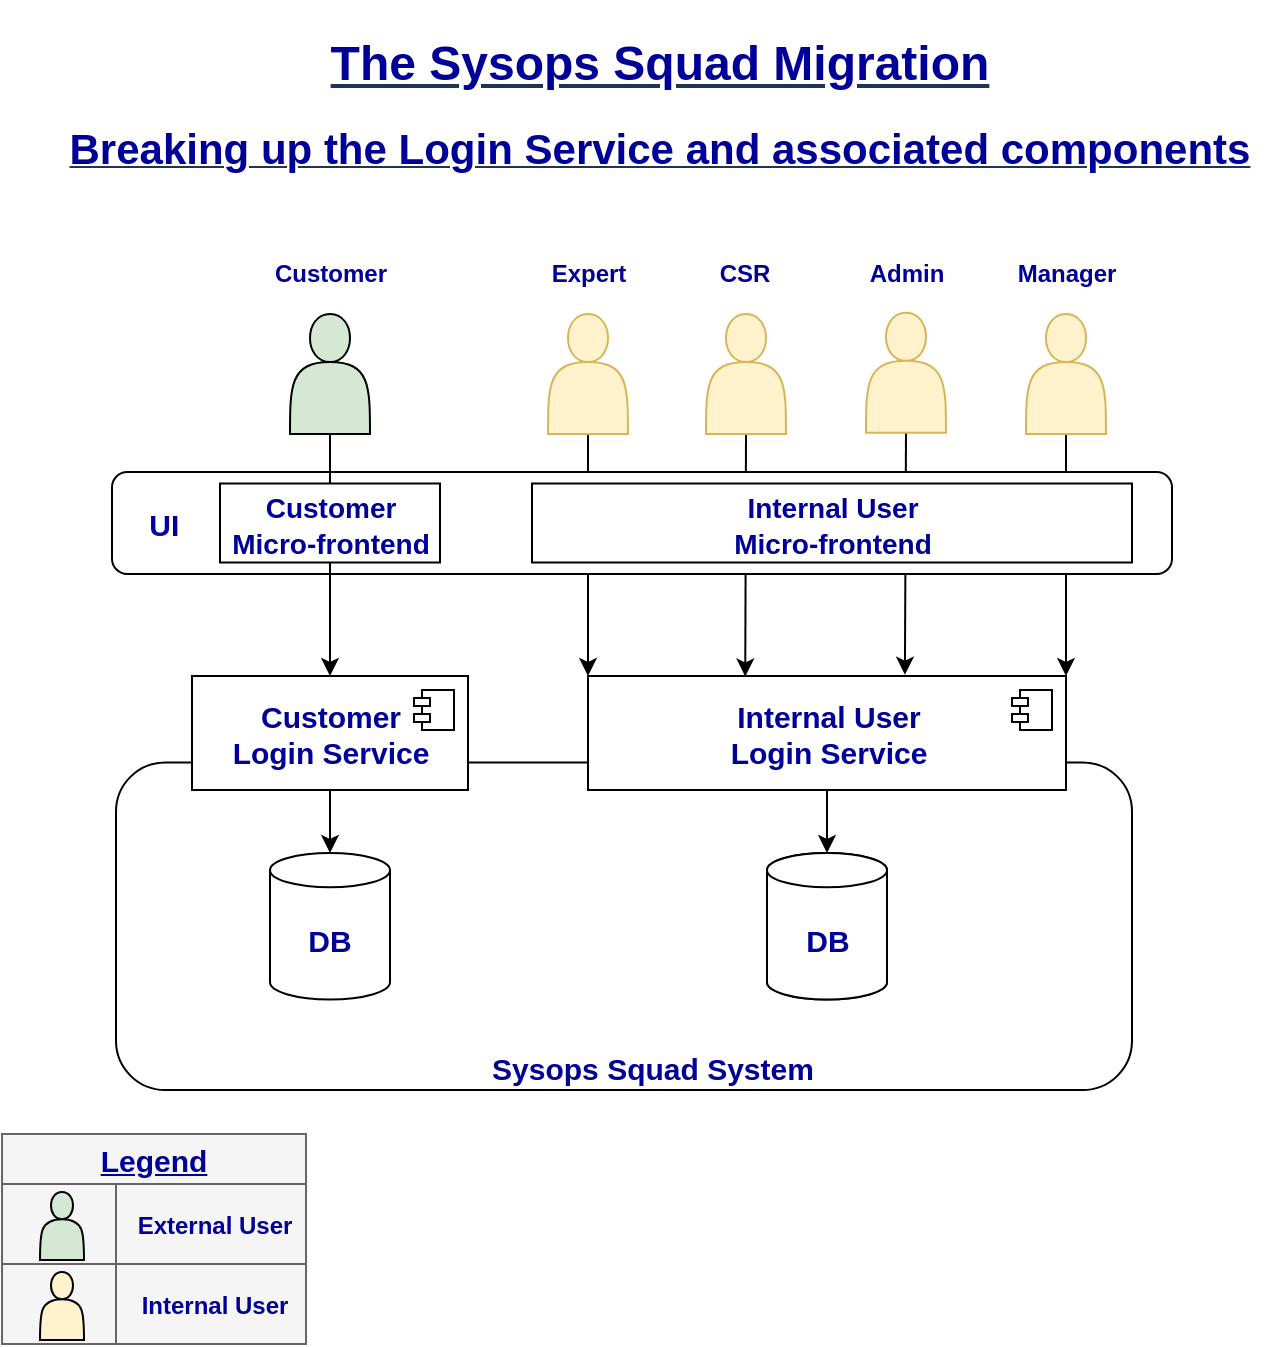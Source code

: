 <mxfile version="14.6.11" type="device"><diagram id="lsAUmwCppjHDg1kshsfG" name="Page-1"><mxGraphModel dx="1038" dy="491" grid="0" gridSize="10" guides="1" tooltips="1" connect="1" arrows="1" fold="1" page="1" pageScale="1" pageWidth="827" pageHeight="1169" math="0" shadow="0"><root><mxCell id="0"/><mxCell id="1" parent="0"/><mxCell id="jJ4ZIqqJhzT-4SxRmEGP-92" value="" style="endArrow=classic;html=1;fontSize=15;fontColor=#000099;exitX=0.5;exitY=1;exitDx=0;exitDy=0;entryX=0.5;entryY=0;entryDx=0;entryDy=0;entryPerimeter=0;" edge="1" parent="1" target="jJ4ZIqqJhzT-4SxRmEGP-91"><mxGeometry x="333.5" y="319.4" width="50" height="50" as="geometry"><mxPoint x="497.5" y="428" as="sourcePoint"/><mxPoint x="656.5" y="453" as="targetPoint"/></mxGeometry></mxCell><mxCell id="jJ4ZIqqJhzT-4SxRmEGP-13" style="rounded=0;orthogonalLoop=1;jettySize=auto;html=1;exitX=0.5;exitY=1;exitDx=0;exitDy=0;entryX=0.663;entryY=-0.011;entryDx=0;entryDy=0;entryPerimeter=0;" edge="1" parent="1" source="jJ4ZIqqJhzT-4SxRmEGP-14" target="jJ4ZIqqJhzT-4SxRmEGP-89"><mxGeometry x="-265" y="-114.75" as="geometry"><mxPoint x="139" y="93.25" as="targetPoint"/></mxGeometry></mxCell><mxCell id="jJ4ZIqqJhzT-4SxRmEGP-6" style="rounded=0;orthogonalLoop=1;jettySize=auto;html=1;exitX=0.5;exitY=1;exitDx=0;exitDy=0;entryX=0;entryY=0;entryDx=0;entryDy=0;" edge="1" parent="1" source="jJ4ZIqqJhzT-4SxRmEGP-7" target="jJ4ZIqqJhzT-4SxRmEGP-89"><mxGeometry x="-309" y="45.25" as="geometry"><mxPoint x="13" y="46.325" as="targetPoint"/></mxGeometry></mxCell><mxCell id="jJ4ZIqqJhzT-4SxRmEGP-8" style="rounded=0;orthogonalLoop=1;jettySize=auto;html=1;exitX=0.5;exitY=1;exitDx=0;exitDy=0;entryX=0.329;entryY=0.004;entryDx=0;entryDy=0;entryPerimeter=0;" edge="1" parent="1" source="jJ4ZIqqJhzT-4SxRmEGP-9" target="jJ4ZIqqJhzT-4SxRmEGP-89"><mxGeometry x="-309" y="45.25" as="geometry"><mxPoint x="59" y="44.65" as="targetPoint"/></mxGeometry></mxCell><mxCell id="jJ4ZIqqJhzT-4SxRmEGP-20" style="rounded=0;orthogonalLoop=1;jettySize=auto;html=1;exitX=0.5;exitY=1;exitDx=0;exitDy=0;entryX=1;entryY=0;entryDx=0;entryDy=0;" edge="1" parent="1" source="jJ4ZIqqJhzT-4SxRmEGP-21" target="jJ4ZIqqJhzT-4SxRmEGP-89"><mxGeometry x="-309" y="45.25" as="geometry"><mxPoint x="191" y="95.25" as="targetPoint"/></mxGeometry></mxCell><mxCell id="jJ4ZIqqJhzT-4SxRmEGP-67" value="" style="group" vertex="1" connectable="0" parent="1"><mxGeometry x="436" y="160" width="41" height="90" as="geometry"/></mxCell><mxCell id="jJ4ZIqqJhzT-4SxRmEGP-9" value="" style="shape=actor;whiteSpace=wrap;html=1;fillColor=#fff2cc;strokeColor=#d6b656;" vertex="1" parent="jJ4ZIqqJhzT-4SxRmEGP-67"><mxGeometry x="1" y="30" width="40" height="60" as="geometry"/></mxCell><mxCell id="jJ4ZIqqJhzT-4SxRmEGP-12" value="CSR" style="text;html=1;resizable=0;autosize=1;align=center;verticalAlign=middle;points=[];fillColor=none;strokeColor=none;rounded=0;fontStyle=1;fontColor=#000099;" vertex="1" parent="jJ4ZIqqJhzT-4SxRmEGP-67"><mxGeometry width="40" height="20" as="geometry"/></mxCell><mxCell id="jJ4ZIqqJhzT-4SxRmEGP-68" value="" style="group" vertex="1" connectable="0" parent="1"><mxGeometry x="512" y="160" width="50" height="89.4" as="geometry"/></mxCell><mxCell id="jJ4ZIqqJhzT-4SxRmEGP-14" value="" style="shape=actor;whiteSpace=wrap;html=1;fillColor=#fff2cc;strokeColor=#d6b656;" vertex="1" parent="jJ4ZIqqJhzT-4SxRmEGP-68"><mxGeometry x="5" y="29.4" width="40" height="60" as="geometry"/></mxCell><mxCell id="jJ4ZIqqJhzT-4SxRmEGP-15" value="Admin" style="text;html=1;resizable=0;autosize=1;align=center;verticalAlign=middle;points=[];fillColor=none;strokeColor=none;rounded=0;fontStyle=1;fontColor=#000099;" vertex="1" parent="jJ4ZIqqJhzT-4SxRmEGP-68"><mxGeometry width="50" height="20" as="geometry"/></mxCell><mxCell id="jJ4ZIqqJhzT-4SxRmEGP-69" value="" style="group" vertex="1" connectable="0" parent="1"><mxGeometry x="582" y="160" width="70" height="90" as="geometry"/></mxCell><mxCell id="jJ4ZIqqJhzT-4SxRmEGP-21" value="" style="shape=actor;whiteSpace=wrap;html=1;fillColor=#fff2cc;strokeColor=#d6b656;" vertex="1" parent="jJ4ZIqqJhzT-4SxRmEGP-69"><mxGeometry x="15" y="30" width="40" height="60" as="geometry"/></mxCell><mxCell id="jJ4ZIqqJhzT-4SxRmEGP-22" value="Manager" style="text;html=1;resizable=0;autosize=1;align=center;verticalAlign=middle;points=[];fillColor=none;strokeColor=none;rounded=0;fontStyle=1;fontColor=#000099;" vertex="1" parent="jJ4ZIqqJhzT-4SxRmEGP-69"><mxGeometry width="70" height="20" as="geometry"/></mxCell><mxCell id="jJ4ZIqqJhzT-4SxRmEGP-97" value="" style="group" vertex="1" connectable="0" parent="1"><mxGeometry x="350" y="274.75" width="300" height="258.021" as="geometry"/></mxCell><mxCell id="jJ4ZIqqJhzT-4SxRmEGP-89" value="Internal User&lt;br&gt;Login Service" style="html=1;dropTarget=0;labelBackgroundColor=none;fontSize=15;fontColor=#000099;fillColor=#ffffff;align=center;fontStyle=1;" vertex="1" parent="jJ4ZIqqJhzT-4SxRmEGP-97"><mxGeometry x="28" y="96.25" width="239" height="57" as="geometry"/></mxCell><mxCell id="jJ4ZIqqJhzT-4SxRmEGP-90" value="" style="shape=module;jettyWidth=8;jettyHeight=4;" vertex="1" parent="jJ4ZIqqJhzT-4SxRmEGP-89"><mxGeometry x="1" width="20" height="20" relative="1" as="geometry"><mxPoint x="-27" y="7" as="offset"/></mxGeometry></mxCell><mxCell id="jJ4ZIqqJhzT-4SxRmEGP-91" value="&lt;b&gt;DB&lt;/b&gt;" style="shape=cylinder3;whiteSpace=wrap;html=1;boundedLbl=1;backgroundOutline=1;size=8.6;labelBackgroundColor=none;fontSize=15;fontColor=#000099;strokeColor=#000000;fillColor=#ffffff;align=center;" vertex="1" parent="jJ4ZIqqJhzT-4SxRmEGP-97"><mxGeometry x="117.5" y="184.734" width="60" height="73.287" as="geometry"/></mxCell><mxCell id="jJ4ZIqqJhzT-4SxRmEGP-95" value="&lt;b style=&quot;font-size: 14px&quot;&gt;Internal User&lt;br&gt;Micro-frontend&lt;/b&gt;" style="html=1;labelBackgroundColor=none;fontSize=15;fontColor=#000099;strokeColor=#000000;fillColor=#ffffff;align=center;" vertex="1" parent="jJ4ZIqqJhzT-4SxRmEGP-97"><mxGeometry width="300" height="39.5" as="geometry"/></mxCell><mxCell id="jJ4ZIqqJhzT-4SxRmEGP-107" value="" style="group" vertex="1" connectable="0" parent="1"><mxGeometry x="85" y="40" width="639" height="665" as="geometry"/></mxCell><mxCell id="jJ4ZIqqJhzT-4SxRmEGP-19" value="&lt;h1&gt;&lt;b style=&quot;color: rgb(0 , 0 , 153)&quot;&gt;&lt;font style=&quot;font-size: 24px&quot;&gt;The Sysops Squad Migration&lt;/font&gt;&lt;/b&gt;&lt;/h1&gt;&lt;h3&gt;&lt;font color=&quot;#000099&quot; size=&quot;1&quot;&gt;&lt;b style=&quot;font-size: 21px&quot;&gt;&lt;span&gt;Breaking up the Login Service and associated components&lt;/span&gt;&lt;/b&gt;&lt;/font&gt;&lt;/h3&gt;" style="text;html=1;strokeColor=none;fillColor=none;align=center;verticalAlign=middle;whiteSpace=wrap;rounded=0;fontColor=#1D3557;fontStyle=4" vertex="1" parent="jJ4ZIqqJhzT-4SxRmEGP-107"><mxGeometry x="19" width="620" height="87" as="geometry"/></mxCell><mxCell id="jJ4ZIqqJhzT-4SxRmEGP-72" value="" style="group" vertex="1" connectable="0" parent="jJ4ZIqqJhzT-4SxRmEGP-107"><mxGeometry y="560" width="152" height="105" as="geometry"/></mxCell><mxCell id="jJ4ZIqqJhzT-4SxRmEGP-50" value="" style="shape=table;html=1;whiteSpace=wrap;startSize=0;container=1;collapsible=0;childLayout=tableLayout;fillColor=#f5f5f5;strokeColor=#666666;fontColor=#333333;" vertex="1" parent="jJ4ZIqqJhzT-4SxRmEGP-72"><mxGeometry y="25" width="152" height="80" as="geometry"/></mxCell><mxCell id="jJ4ZIqqJhzT-4SxRmEGP-51" value="" style="shape=partialRectangle;html=1;whiteSpace=wrap;collapsible=0;dropTarget=0;pointerEvents=0;fillColor=none;top=0;left=0;bottom=0;right=0;points=[[0,0.5],[1,0.5]];portConstraint=eastwest;" vertex="1" parent="jJ4ZIqqJhzT-4SxRmEGP-50"><mxGeometry width="152" height="40" as="geometry"/></mxCell><mxCell id="jJ4ZIqqJhzT-4SxRmEGP-52" value="" style="shape=partialRectangle;html=1;whiteSpace=wrap;connectable=0;overflow=hidden;fillColor=none;top=0;left=0;bottom=0;right=0;" vertex="1" parent="jJ4ZIqqJhzT-4SxRmEGP-51"><mxGeometry width="57" height="40" as="geometry"/></mxCell><mxCell id="jJ4ZIqqJhzT-4SxRmEGP-53" value="" style="shape=partialRectangle;html=1;whiteSpace=wrap;connectable=0;overflow=hidden;fillColor=none;top=0;left=0;bottom=0;right=0;" vertex="1" parent="jJ4ZIqqJhzT-4SxRmEGP-51"><mxGeometry x="57" width="95" height="40" as="geometry"/></mxCell><mxCell id="jJ4ZIqqJhzT-4SxRmEGP-54" value="" style="shape=partialRectangle;html=1;whiteSpace=wrap;collapsible=0;dropTarget=0;pointerEvents=0;fillColor=none;top=0;left=0;bottom=0;right=0;points=[[0,0.5],[1,0.5]];portConstraint=eastwest;" vertex="1" parent="jJ4ZIqqJhzT-4SxRmEGP-50"><mxGeometry y="40" width="152" height="40" as="geometry"/></mxCell><mxCell id="jJ4ZIqqJhzT-4SxRmEGP-55" value="" style="shape=partialRectangle;html=1;whiteSpace=wrap;connectable=0;overflow=hidden;fillColor=none;top=0;left=0;bottom=0;right=0;" vertex="1" parent="jJ4ZIqqJhzT-4SxRmEGP-54"><mxGeometry width="57" height="40" as="geometry"/></mxCell><mxCell id="jJ4ZIqqJhzT-4SxRmEGP-56" value="" style="shape=partialRectangle;html=1;whiteSpace=wrap;connectable=0;overflow=hidden;fillColor=none;top=0;left=0;bottom=0;right=0;" vertex="1" parent="jJ4ZIqqJhzT-4SxRmEGP-54"><mxGeometry x="57" width="95" height="40" as="geometry"/></mxCell><mxCell id="jJ4ZIqqJhzT-4SxRmEGP-29" value="" style="shape=actor;whiteSpace=wrap;html=1;labelBackgroundColor=none;fillColor=#D5E8D4;" vertex="1" parent="jJ4ZIqqJhzT-4SxRmEGP-72"><mxGeometry x="19" y="29" width="22" height="34" as="geometry"/></mxCell><mxCell id="jJ4ZIqqJhzT-4SxRmEGP-30" value="External User" style="text;html=1;resizable=0;autosize=1;align=center;verticalAlign=middle;points=[];fillColor=none;strokeColor=none;rounded=0;fontStyle=1;fontColor=#000099;" vertex="1" parent="jJ4ZIqqJhzT-4SxRmEGP-72"><mxGeometry x="62" y="37" width="88" height="18" as="geometry"/></mxCell><mxCell id="jJ4ZIqqJhzT-4SxRmEGP-57" value="" style="shape=actor;whiteSpace=wrap;html=1;labelBackgroundColor=none;fillColor=#FFF2CC;" vertex="1" parent="jJ4ZIqqJhzT-4SxRmEGP-72"><mxGeometry x="19" y="69" width="22" height="34" as="geometry"/></mxCell><mxCell id="jJ4ZIqqJhzT-4SxRmEGP-58" value="Internal User" style="text;html=1;resizable=0;autosize=1;align=center;verticalAlign=middle;points=[];fillColor=none;strokeColor=none;rounded=0;fontStyle=1;fontColor=#000099;" vertex="1" parent="jJ4ZIqqJhzT-4SxRmEGP-72"><mxGeometry x="64" y="77" width="84" height="18" as="geometry"/></mxCell><mxCell id="jJ4ZIqqJhzT-4SxRmEGP-59" value="" style="rounded=0;whiteSpace=wrap;html=1;labelBackgroundColor=none;fontSize=14;fontColor=#333333;fillColor=#f5f5f5;strokeColor=#666666;" vertex="1" parent="jJ4ZIqqJhzT-4SxRmEGP-72"><mxGeometry width="152" height="25" as="geometry"/></mxCell><mxCell id="jJ4ZIqqJhzT-4SxRmEGP-63" value="Legend" style="text;html=1;strokeColor=none;fillColor=none;align=center;verticalAlign=middle;whiteSpace=wrap;rounded=0;labelBackgroundColor=none;fontSize=15;fontColor=#000099;fontStyle=5" vertex="1" parent="jJ4ZIqqJhzT-4SxRmEGP-72"><mxGeometry x="51" y="2.5" width="50" height="20" as="geometry"/></mxCell><mxCell id="jJ4ZIqqJhzT-4SxRmEGP-106" value="" style="group" vertex="1" connectable="0" parent="jJ4ZIqqJhzT-4SxRmEGP-107"><mxGeometry x="55" y="120" width="530" height="418" as="geometry"/></mxCell><object label="&lt;span style=&quot;color: rgb(0 , 0 , 153) ; font-weight: 700&quot;&gt;&lt;font style=&quot;font-size: 15px&quot;&gt;&amp;nbsp; &amp;nbsp; UI&lt;/font&gt;&lt;/span&gt;" id="jJ4ZIqqJhzT-4SxRmEGP-70"><mxCell style="whiteSpace=wrap;html=1;rounded=1;align=left;" vertex="1" parent="jJ4ZIqqJhzT-4SxRmEGP-106"><mxGeometry y="109" width="530" height="51" as="geometry"/></mxCell></object><mxCell id="jJ4ZIqqJhzT-4SxRmEGP-23" value="" style="rounded=1;whiteSpace=wrap;html=1;labelBackgroundColor=none;fontColor=#000099;fillColor=none;" vertex="1" parent="jJ4ZIqqJhzT-4SxRmEGP-106"><mxGeometry x="2" y="254.25" width="508" height="163.75" as="geometry"/></mxCell><mxCell id="jJ4ZIqqJhzT-4SxRmEGP-24" value="Sysops Squad System" style="text;html=1;resizable=0;autosize=1;align=center;verticalAlign=middle;points=[];fillColor=none;strokeColor=none;rounded=0;fontStyle=1;fontColor=#000099;fontSize=15;" vertex="1" parent="jJ4ZIqqJhzT-4SxRmEGP-106"><mxGeometry x="180" y="397.313" width="180" height="20" as="geometry"/></mxCell><mxCell id="jJ4ZIqqJhzT-4SxRmEGP-66" value="" style="group" vertex="1" connectable="0" parent="jJ4ZIqqJhzT-4SxRmEGP-106"><mxGeometry x="213" width="297" height="372.771" as="geometry"/></mxCell><mxCell id="jJ4ZIqqJhzT-4SxRmEGP-7" value="" style="shape=actor;whiteSpace=wrap;html=1;fillColor=#fff2cc;strokeColor=#d6b656;" vertex="1" parent="jJ4ZIqqJhzT-4SxRmEGP-66"><mxGeometry x="5" y="30" width="40" height="60" as="geometry"/></mxCell><mxCell id="jJ4ZIqqJhzT-4SxRmEGP-11" value="Expert" style="text;html=1;resizable=0;autosize=1;align=center;verticalAlign=middle;points=[];fillColor=none;strokeColor=none;rounded=0;fontStyle=1;fontColor=#000099;" vertex="1" parent="jJ4ZIqqJhzT-4SxRmEGP-66"><mxGeometry width="50" height="20" as="geometry"/></mxCell><mxCell id="jJ4ZIqqJhzT-4SxRmEGP-98" value="" style="group" vertex="1" connectable="0" parent="jJ4ZIqqJhzT-4SxRmEGP-66"><mxGeometry x="-3" y="114.75" width="300" height="258.021" as="geometry"/></mxCell><mxCell id="jJ4ZIqqJhzT-4SxRmEGP-99" value="Internal User&lt;br&gt;Login Service" style="html=1;dropTarget=0;labelBackgroundColor=none;fontSize=15;fontColor=#000099;fillColor=#ffffff;align=center;fontStyle=1;" vertex="1" parent="jJ4ZIqqJhzT-4SxRmEGP-98"><mxGeometry x="28" y="96.25" width="239" height="57" as="geometry"/></mxCell><mxCell id="jJ4ZIqqJhzT-4SxRmEGP-100" value="" style="shape=module;jettyWidth=8;jettyHeight=4;" vertex="1" parent="jJ4ZIqqJhzT-4SxRmEGP-99"><mxGeometry x="1" width="20" height="20" relative="1" as="geometry"><mxPoint x="-27" y="7" as="offset"/></mxGeometry></mxCell><mxCell id="jJ4ZIqqJhzT-4SxRmEGP-101" value="&lt;b&gt;DB&lt;/b&gt;" style="shape=cylinder3;whiteSpace=wrap;html=1;boundedLbl=1;backgroundOutline=1;size=8.6;labelBackgroundColor=none;fontSize=15;fontColor=#000099;strokeColor=#000000;fillColor=#ffffff;align=center;" vertex="1" parent="jJ4ZIqqJhzT-4SxRmEGP-98"><mxGeometry x="117.5" y="184.734" width="60" height="73.287" as="geometry"/></mxCell><mxCell id="jJ4ZIqqJhzT-4SxRmEGP-102" value="&lt;b style=&quot;font-size: 14px&quot;&gt;Internal User&lt;br&gt;Micro-frontend&lt;/b&gt;" style="html=1;labelBackgroundColor=none;fontSize=15;fontColor=#000099;strokeColor=#000000;fillColor=#ffffff;align=center;" vertex="1" parent="jJ4ZIqqJhzT-4SxRmEGP-98"><mxGeometry width="300" height="39.5" as="geometry"/></mxCell><mxCell id="jJ4ZIqqJhzT-4SxRmEGP-103" value="" style="group" vertex="1" connectable="0" parent="jJ4ZIqqJhzT-4SxRmEGP-106"><mxGeometry x="40" width="138" height="372.771" as="geometry"/></mxCell><mxCell id="jJ4ZIqqJhzT-4SxRmEGP-65" value="" style="group" vertex="1" connectable="0" parent="jJ4ZIqqJhzT-4SxRmEGP-103"><mxGeometry x="34" width="70" height="90" as="geometry"/></mxCell><mxCell id="jJ4ZIqqJhzT-4SxRmEGP-4" value="" style="shape=actor;whiteSpace=wrap;html=1;labelBackgroundColor=none;fillColor=#D5E8D4;" vertex="1" parent="jJ4ZIqqJhzT-4SxRmEGP-65"><mxGeometry x="15" y="30" width="40" height="60" as="geometry"/></mxCell><mxCell id="jJ4ZIqqJhzT-4SxRmEGP-10" value="Customer" style="text;html=1;resizable=0;autosize=1;align=center;verticalAlign=middle;points=[];fillColor=none;strokeColor=none;rounded=0;fontStyle=1;fontColor=#000099;" vertex="1" parent="jJ4ZIqqJhzT-4SxRmEGP-65"><mxGeometry width="70" height="20" as="geometry"/></mxCell><mxCell id="jJ4ZIqqJhzT-4SxRmEGP-5" style="rounded=0;orthogonalLoop=1;jettySize=auto;html=1;exitX=0.5;exitY=1;exitDx=0;exitDy=0;" edge="1" parent="jJ4ZIqqJhzT-4SxRmEGP-103" source="jJ4ZIqqJhzT-4SxRmEGP-4" target="jJ4ZIqqJhzT-4SxRmEGP-87"><mxGeometry x="-319" y="-114.75" as="geometry"><mxPoint x="-40.93" y="-109.487" as="targetPoint"/></mxGeometry></mxCell><mxCell id="jJ4ZIqqJhzT-4SxRmEGP-96" value="" style="group" vertex="1" connectable="0" parent="jJ4ZIqqJhzT-4SxRmEGP-103"><mxGeometry y="114.75" width="138" height="258.021" as="geometry"/></mxCell><mxCell id="jJ4ZIqqJhzT-4SxRmEGP-76" value="&lt;b&gt;DB&lt;/b&gt;" style="shape=cylinder3;whiteSpace=wrap;html=1;boundedLbl=1;backgroundOutline=1;size=8.6;labelBackgroundColor=none;fontSize=15;fontColor=#000099;strokeColor=#000000;fillColor=#ffffff;align=center;" vertex="1" parent="jJ4ZIqqJhzT-4SxRmEGP-96"><mxGeometry x="39" y="184.734" width="60" height="73.287" as="geometry"/></mxCell><mxCell id="jJ4ZIqqJhzT-4SxRmEGP-77" value="" style="endArrow=classic;html=1;fontSize=15;fontColor=#000099;exitX=0.5;exitY=1;exitDx=0;exitDy=0;entryX=0.5;entryY=0;entryDx=0;entryDy=0;entryPerimeter=0;" edge="1" parent="jJ4ZIqqJhzT-4SxRmEGP-96" source="jJ4ZIqqJhzT-4SxRmEGP-87" target="jJ4ZIqqJhzT-4SxRmEGP-76"><mxGeometry x="-95" y="44.65" width="50" height="50" as="geometry"><mxPoint x="228" y="138.219" as="sourcePoint"/><mxPoint x="228" y="178.25" as="targetPoint"/></mxGeometry></mxCell><mxCell id="jJ4ZIqqJhzT-4SxRmEGP-87" value="Customer&lt;br&gt;Login Service" style="html=1;dropTarget=0;labelBackgroundColor=none;fontSize=15;fontColor=#000099;fillColor=#ffffff;align=center;fontStyle=1;" vertex="1" parent="jJ4ZIqqJhzT-4SxRmEGP-96"><mxGeometry y="96.25" width="138" height="57" as="geometry"/></mxCell><mxCell id="jJ4ZIqqJhzT-4SxRmEGP-88" value="" style="shape=module;jettyWidth=8;jettyHeight=4;" vertex="1" parent="jJ4ZIqqJhzT-4SxRmEGP-87"><mxGeometry x="1" width="20" height="20" relative="1" as="geometry"><mxPoint x="-27" y="7" as="offset"/></mxGeometry></mxCell><mxCell id="jJ4ZIqqJhzT-4SxRmEGP-94" value="&lt;b style=&quot;font-size: 14px&quot;&gt;Customer&lt;br&gt;Micro-frontend&lt;/b&gt;" style="html=1;labelBackgroundColor=none;fontSize=15;fontColor=#000099;strokeColor=#000000;fillColor=#ffffff;align=center;" vertex="1" parent="jJ4ZIqqJhzT-4SxRmEGP-96"><mxGeometry x="14" width="110" height="39.5" as="geometry"/></mxCell><mxCell id="jJ4ZIqqJhzT-4SxRmEGP-78" style="edgeStyle=none;rounded=0;orthogonalLoop=1;jettySize=auto;html=1;exitX=0;exitY=0.5;exitDx=0;exitDy=0;fontSize=15;fontColor=#000099;" edge="1" parent="jJ4ZIqqJhzT-4SxRmEGP-106" source="jJ4ZIqqJhzT-4SxRmEGP-23" target="jJ4ZIqqJhzT-4SxRmEGP-23"><mxGeometry x="85" y="319.4" as="geometry"/></mxCell></root></mxGraphModel></diagram></mxfile>